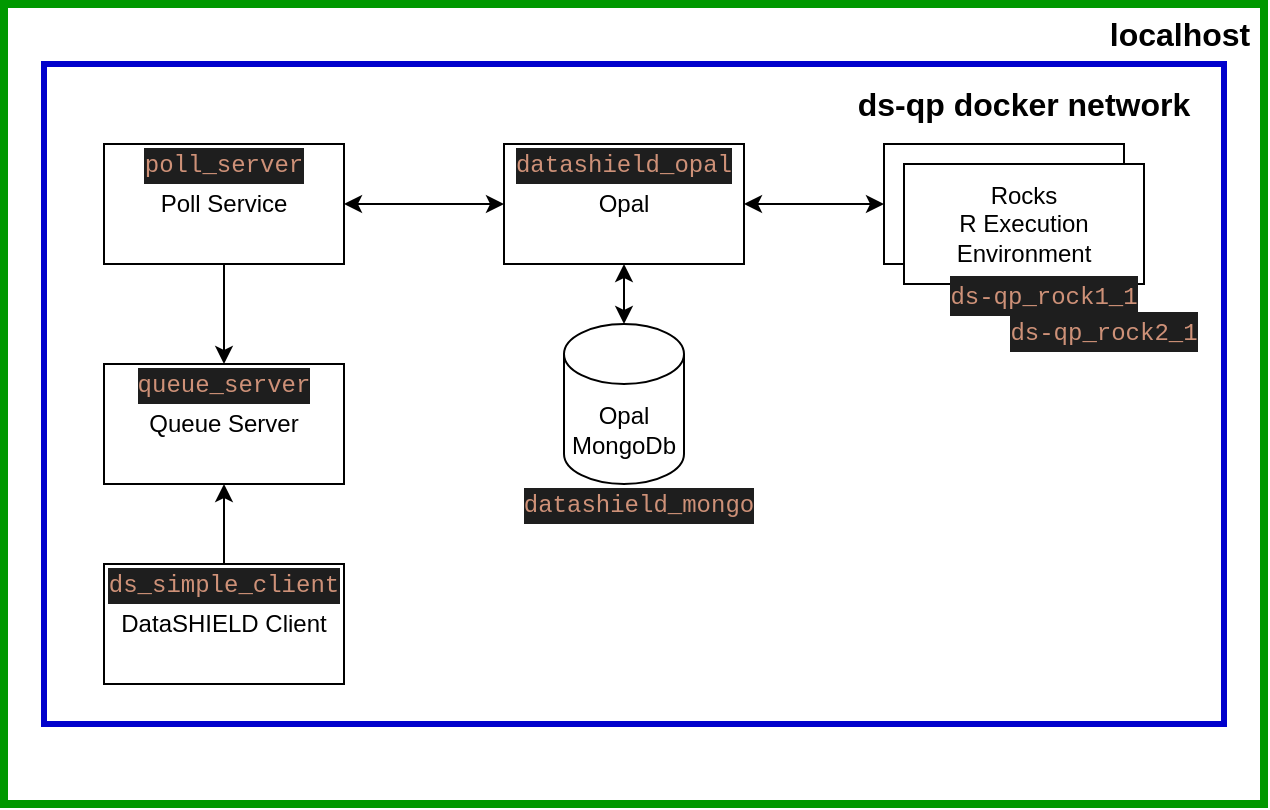 <mxfile version="15.3.2" type="device"><diagram id="2PkDSClhNpMSo-BVbU5b" name="Page-1"><mxGraphModel dx="2916" dy="2253" grid="1" gridSize="10" guides="1" tooltips="1" connect="1" arrows="1" fold="1" page="1" pageScale="1" pageWidth="850" pageHeight="1100" math="0" shadow="0"><root><mxCell id="0"/><mxCell id="1" parent="0"/><mxCell id="EHNajhdLQ44vXt0fcz_i-1" value="" style="rounded=0;whiteSpace=wrap;html=1;strokeWidth=4;strokeColor=#009900;fillColor=#FFFFFF;" vertex="1" parent="1"><mxGeometry x="-750" y="-960" width="630" height="400" as="geometry"/></mxCell><mxCell id="EHNajhdLQ44vXt0fcz_i-15" value="localhost" style="text;html=1;strokeColor=none;fillColor=none;align=center;verticalAlign=middle;whiteSpace=wrap;rounded=0;fontSize=16;fontStyle=1" vertex="1" parent="1"><mxGeometry x="-202" y="-955" width="80" height="20" as="geometry"/></mxCell><mxCell id="EHNajhdLQ44vXt0fcz_i-16" value="" style="rounded=0;whiteSpace=wrap;html=1;strokeColor=#0000CC;strokeWidth=3;" vertex="1" parent="1"><mxGeometry x="-730" y="-930" width="590" height="330" as="geometry"/></mxCell><mxCell id="EHNajhdLQ44vXt0fcz_i-18" value="ds-qp docker network" style="text;html=1;strokeColor=none;fillColor=none;align=center;verticalAlign=middle;whiteSpace=wrap;rounded=0;fontSize=16;fontStyle=1" vertex="1" parent="1"><mxGeometry x="-330" y="-920" width="180" height="20" as="geometry"/></mxCell><mxCell id="EHNajhdLQ44vXt0fcz_i-19" value="Poll Service" style="rounded=0;whiteSpace=wrap;html=1;" vertex="1" parent="1"><mxGeometry x="-700" y="-890" width="120" height="60" as="geometry"/></mxCell><mxCell id="EHNajhdLQ44vXt0fcz_i-20" value="Queue Server" style="rounded=0;whiteSpace=wrap;html=1;" vertex="1" parent="1"><mxGeometry x="-700" y="-780" width="120" height="60" as="geometry"/></mxCell><mxCell id="EHNajhdLQ44vXt0fcz_i-21" value="Opal" style="rounded=0;whiteSpace=wrap;html=1;" vertex="1" parent="1"><mxGeometry x="-500" y="-890" width="120" height="60" as="geometry"/></mxCell><mxCell id="EHNajhdLQ44vXt0fcz_i-22" value="DataSHIELD Client" style="rounded=0;whiteSpace=wrap;html=1;" vertex="1" parent="1"><mxGeometry x="-700" y="-680" width="120" height="60" as="geometry"/></mxCell><mxCell id="EHNajhdLQ44vXt0fcz_i-23" value="Rocks&lt;br&gt;R Execution Environment" style="rounded=0;whiteSpace=wrap;html=1;" vertex="1" parent="1"><mxGeometry x="-310" y="-890" width="120" height="60" as="geometry"/></mxCell><mxCell id="EHNajhdLQ44vXt0fcz_i-24" value="Opal MongoDb" style="shape=cylinder3;whiteSpace=wrap;html=1;boundedLbl=1;backgroundOutline=1;size=15;" vertex="1" parent="1"><mxGeometry x="-470" y="-800" width="60" height="80" as="geometry"/></mxCell><mxCell id="EHNajhdLQ44vXt0fcz_i-25" value="Rocks&lt;br&gt;R Execution Environment" style="rounded=0;whiteSpace=wrap;html=1;" vertex="1" parent="1"><mxGeometry x="-300" y="-880" width="120" height="60" as="geometry"/></mxCell><mxCell id="EHNajhdLQ44vXt0fcz_i-26" value="" style="endArrow=classic;html=1;exitX=0.5;exitY=0;exitDx=0;exitDy=0;" edge="1" parent="1" source="EHNajhdLQ44vXt0fcz_i-22"><mxGeometry width="50" height="50" relative="1" as="geometry"><mxPoint x="-760" y="-660" as="sourcePoint"/><mxPoint x="-640" y="-720" as="targetPoint"/></mxGeometry></mxCell><mxCell id="EHNajhdLQ44vXt0fcz_i-27" value="" style="endArrow=classic;html=1;exitX=0.5;exitY=1;exitDx=0;exitDy=0;" edge="1" parent="1" source="EHNajhdLQ44vXt0fcz_i-19" target="EHNajhdLQ44vXt0fcz_i-20"><mxGeometry width="50" height="50" relative="1" as="geometry"><mxPoint x="-710" y="-880" as="sourcePoint"/><mxPoint x="-950" y="-690" as="targetPoint"/><Array as="points"/></mxGeometry></mxCell><mxCell id="EHNajhdLQ44vXt0fcz_i-28" value="" style="endArrow=classic;startArrow=classic;html=1;entryX=0;entryY=0.5;entryDx=0;entryDy=0;exitX=1;exitY=0.5;exitDx=0;exitDy=0;" edge="1" parent="1" source="EHNajhdLQ44vXt0fcz_i-19" target="EHNajhdLQ44vXt0fcz_i-21"><mxGeometry width="50" height="50" relative="1" as="geometry"><mxPoint x="-660" y="-790" as="sourcePoint"/><mxPoint x="-610" y="-840" as="targetPoint"/></mxGeometry></mxCell><mxCell id="EHNajhdLQ44vXt0fcz_i-29" value="" style="endArrow=classic;startArrow=classic;html=1;entryX=0.5;entryY=0;entryDx=0;entryDy=0;entryPerimeter=0;" edge="1" parent="1" target="EHNajhdLQ44vXt0fcz_i-24"><mxGeometry width="50" height="50" relative="1" as="geometry"><mxPoint x="-440" y="-830" as="sourcePoint"/><mxPoint x="-490" y="-850" as="targetPoint"/></mxGeometry></mxCell><mxCell id="EHNajhdLQ44vXt0fcz_i-30" value="" style="endArrow=classic;startArrow=classic;html=1;entryX=0;entryY=0.5;entryDx=0;entryDy=0;exitX=1;exitY=0.5;exitDx=0;exitDy=0;" edge="1" parent="1" source="EHNajhdLQ44vXt0fcz_i-21" target="EHNajhdLQ44vXt0fcz_i-23"><mxGeometry width="50" height="50" relative="1" as="geometry"><mxPoint x="-570" y="-850" as="sourcePoint"/><mxPoint x="-490" y="-850" as="targetPoint"/></mxGeometry></mxCell><mxCell id="EHNajhdLQ44vXt0fcz_i-31" value="&lt;div style=&quot;color: rgb(212 , 212 , 212) ; background-color: rgb(30 , 30 , 30) ; font-family: &amp;#34;menlo&amp;#34; , &amp;#34;monaco&amp;#34; , &amp;#34;courier new&amp;#34; , monospace ; font-size: 12px ; line-height: 18px&quot;&gt;&lt;span style=&quot;color: #ce9178&quot;&gt;ds_simple_client&lt;/span&gt;&lt;/div&gt;" style="text;html=1;strokeColor=none;fillColor=none;align=center;verticalAlign=middle;whiteSpace=wrap;rounded=0;fontSize=16;" vertex="1" parent="1"><mxGeometry x="-660" y="-680" width="40" height="20" as="geometry"/></mxCell><mxCell id="EHNajhdLQ44vXt0fcz_i-32" value="&lt;div style=&quot;background-color: rgb(30 , 30 , 30) ; font-family: &amp;#34;menlo&amp;#34; , &amp;#34;monaco&amp;#34; , &amp;#34;courier new&amp;#34; , monospace ; font-size: 12px ; line-height: 18px&quot;&gt;&lt;font color=&quot;#ce9178&quot;&gt;queue_server&lt;/font&gt;&lt;/div&gt;" style="text;html=1;strokeColor=none;fillColor=none;align=center;verticalAlign=middle;whiteSpace=wrap;rounded=0;fontSize=16;" vertex="1" parent="1"><mxGeometry x="-670" y="-780" width="60" height="20" as="geometry"/></mxCell><mxCell id="EHNajhdLQ44vXt0fcz_i-33" value="&lt;div style=&quot;background-color: rgb(30 , 30 , 30) ; font-family: &amp;#34;menlo&amp;#34; , &amp;#34;monaco&amp;#34; , &amp;#34;courier new&amp;#34; , monospace ; font-size: 12px ; line-height: 18px&quot;&gt;&lt;font color=&quot;#ce9178&quot;&gt;poll_server&lt;/font&gt;&lt;/div&gt;" style="text;html=1;strokeColor=none;fillColor=none;align=center;verticalAlign=middle;whiteSpace=wrap;rounded=0;fontSize=16;" vertex="1" parent="1"><mxGeometry x="-670" y="-890" width="60" height="20" as="geometry"/></mxCell><mxCell id="EHNajhdLQ44vXt0fcz_i-34" value="&lt;div style=&quot;background-color: rgb(30 , 30 , 30) ; font-family: &amp;#34;menlo&amp;#34; , &amp;#34;monaco&amp;#34; , &amp;#34;courier new&amp;#34; , monospace ; font-size: 12px ; line-height: 18px&quot;&gt;&lt;font color=&quot;#ce9178&quot;&gt;datashield_opal&lt;/font&gt;&lt;/div&gt;" style="text;html=1;strokeColor=none;fillColor=none;align=center;verticalAlign=middle;whiteSpace=wrap;rounded=0;fontSize=16;" vertex="1" parent="1"><mxGeometry x="-470" y="-890" width="60" height="20" as="geometry"/></mxCell><mxCell id="EHNajhdLQ44vXt0fcz_i-36" value="&lt;div style=&quot;background-color: rgb(30 , 30 , 30) ; line-height: 18px&quot;&gt;&lt;font color=&quot;#ce9178&quot; face=&quot;menlo, monaco, courier new, monospace&quot;&gt;&lt;span style=&quot;font-size: 12px&quot;&gt;ds-qp_rock1_1&lt;/span&gt;&lt;/font&gt;&lt;br&gt;&lt;/div&gt;" style="text;html=1;strokeColor=none;fillColor=none;align=center;verticalAlign=middle;whiteSpace=wrap;rounded=0;fontSize=16;" vertex="1" parent="1"><mxGeometry x="-290" y="-830" width="120" height="30" as="geometry"/></mxCell><mxCell id="EHNajhdLQ44vXt0fcz_i-37" value="&lt;div style=&quot;background-color: rgb(30 , 30 , 30) ; line-height: 18px&quot;&gt;&lt;font color=&quot;#ce9178&quot; face=&quot;menlo, monaco, courier new, monospace&quot;&gt;&lt;span style=&quot;font-size: 12px&quot;&gt;ds-qp_rock2_1&lt;/span&gt;&lt;/font&gt;&lt;br&gt;&lt;/div&gt;" style="text;html=1;strokeColor=none;fillColor=none;align=center;verticalAlign=middle;whiteSpace=wrap;rounded=0;fontSize=16;" vertex="1" parent="1"><mxGeometry x="-260" y="-812" width="120" height="30" as="geometry"/></mxCell><mxCell id="EHNajhdLQ44vXt0fcz_i-38" value="&lt;div style=&quot;background-color: rgb(30 , 30 , 30) ; font-family: &amp;#34;menlo&amp;#34; , &amp;#34;monaco&amp;#34; , &amp;#34;courier new&amp;#34; , monospace ; font-size: 12px ; line-height: 18px&quot;&gt;&lt;font color=&quot;#ce9178&quot;&gt;datashield_mongo&lt;/font&gt;&lt;/div&gt;" style="text;html=1;strokeColor=none;fillColor=none;align=center;verticalAlign=middle;whiteSpace=wrap;rounded=0;fontSize=16;" vertex="1" parent="1"><mxGeometry x="-465" y="-720" width="65" height="20" as="geometry"/></mxCell></root></mxGraphModel></diagram></mxfile>